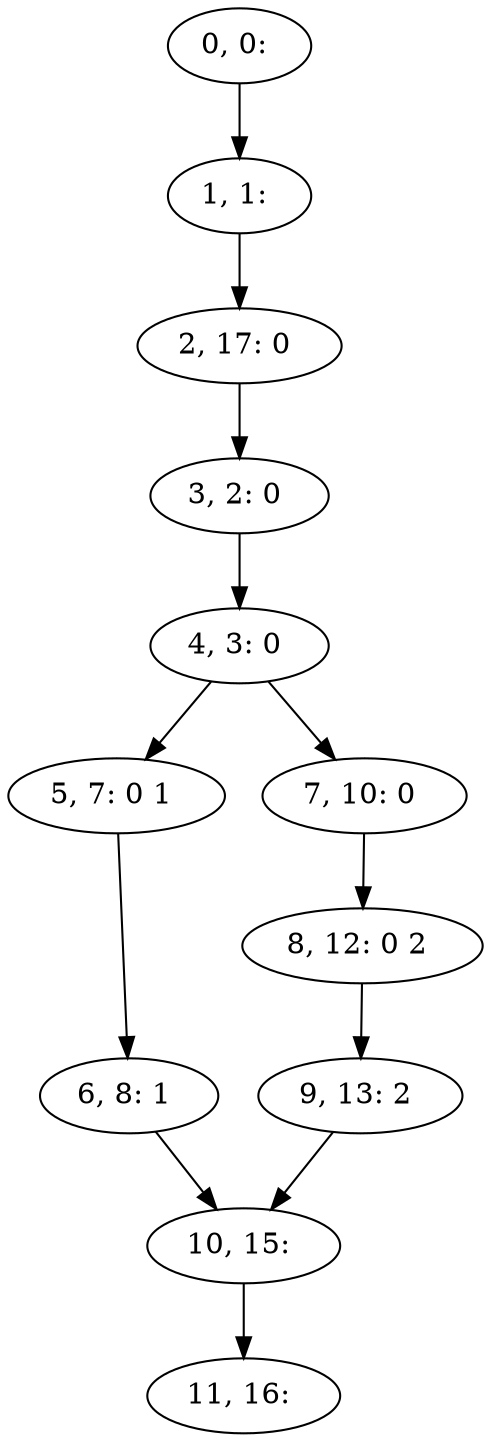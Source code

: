 digraph G {
0[label="0, 0: "];
1[label="1, 1: "];
2[label="2, 17: 0 "];
3[label="3, 2: 0 "];
4[label="4, 3: 0 "];
5[label="5, 7: 0 1 "];
6[label="6, 8: 1 "];
7[label="7, 10: 0 "];
8[label="8, 12: 0 2 "];
9[label="9, 13: 2 "];
10[label="10, 15: "];
11[label="11, 16: "];
0->1 ;
1->2 ;
2->3 ;
3->4 ;
4->5 ;
4->7 ;
5->6 ;
6->10 ;
7->8 ;
8->9 ;
9->10 ;
10->11 ;
}
